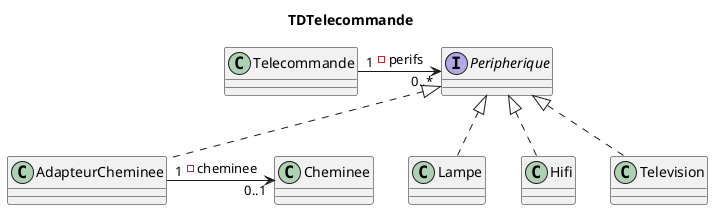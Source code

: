 @startuml 
title TDTelecommande

class Cheminee{

}

class Telecommande{

    
}

interface Peripherique{

}

class AdapteurCheminee{

}

class Lampe{

}

class Hifi{

}

class Television{

}

Peripherique <|.. Lampe
Peripherique <|.. Television
Peripherique <|.. Hifi
Peripherique <|.. AdapteurCheminee

Telecommande "1" -> "0..*" Peripherique : - perifs

AdapteurCheminee "1" -> "0..1" Cheminee : - cheminee


@enduml